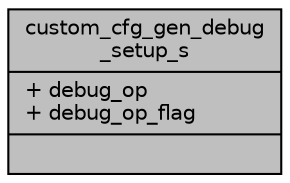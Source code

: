 digraph "custom_cfg_gen_debug_setup_s"
{
 // INTERACTIVE_SVG=YES
 // LATEX_PDF_SIZE
  bgcolor="transparent";
  edge [fontname="Helvetica",fontsize="10",labelfontname="Helvetica",labelfontsize="10"];
  node [fontname="Helvetica",fontsize="10",shape=record];
  Node1 [label="{custom_cfg_gen_debug\l_setup_s\n|+ debug_op\l+ debug_op_flag\l|}",height=0.2,width=0.4,color="black", fillcolor="grey75", style="filled", fontcolor="black",tooltip=" "];
}
